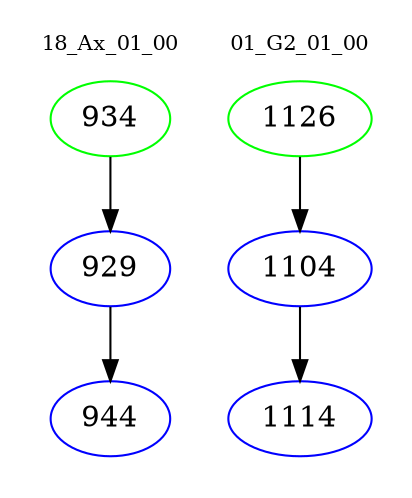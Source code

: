 digraph{
subgraph cluster_0 {
color = white
label = "18_Ax_01_00";
fontsize=10;
T0_934 [label="934", color="green"]
T0_934 -> T0_929 [color="black"]
T0_929 [label="929", color="blue"]
T0_929 -> T0_944 [color="black"]
T0_944 [label="944", color="blue"]
}
subgraph cluster_1 {
color = white
label = "01_G2_01_00";
fontsize=10;
T1_1126 [label="1126", color="green"]
T1_1126 -> T1_1104 [color="black"]
T1_1104 [label="1104", color="blue"]
T1_1104 -> T1_1114 [color="black"]
T1_1114 [label="1114", color="blue"]
}
}
